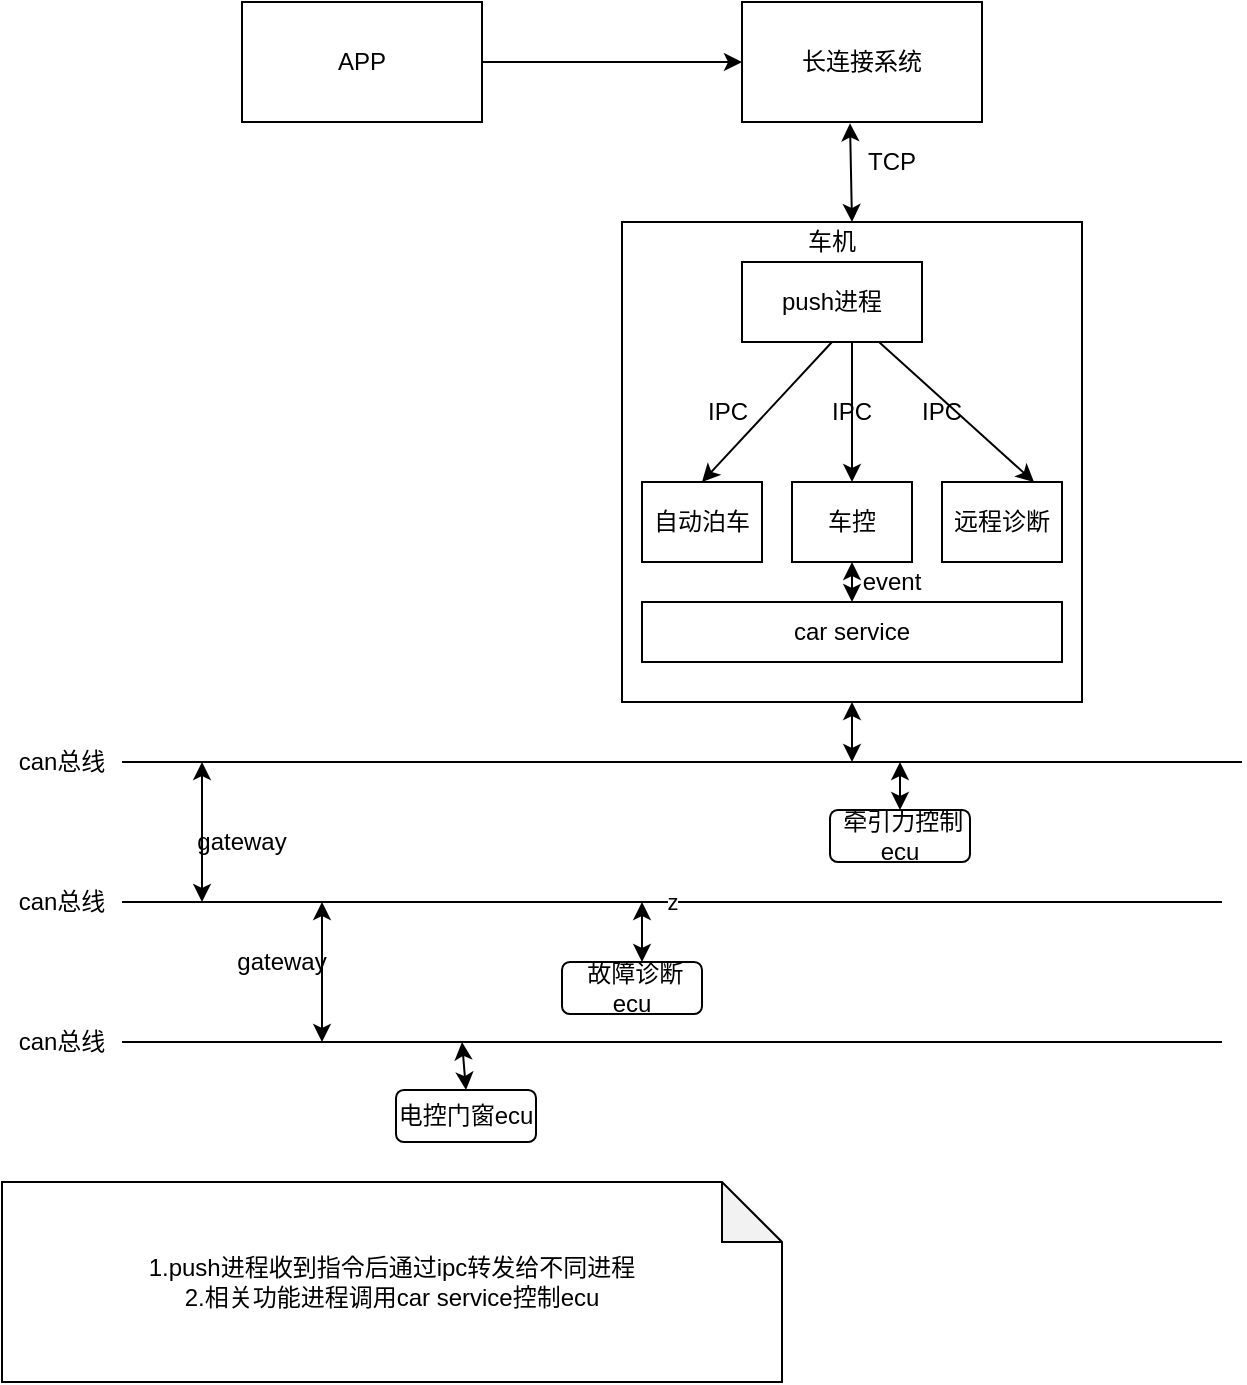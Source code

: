 <mxfile version="12.3.9" type="github" pages="1">
  <diagram id="lIEj3yTJJtI_6PWhw0XE" name="第 1 页">
    <mxGraphModel dx="768" dy="423" grid="1" gridSize="10" guides="1" tooltips="1" connect="0" arrows="1" fold="1" page="1" pageScale="1" pageWidth="827" pageHeight="1169" math="0" shadow="0">
      <root>
        <mxCell id="0"/>
        <mxCell id="1" parent="0"/>
        <mxCell id="SwAw4xg88gmh7lAkYRVZ-1" value="" style="rounded=0;whiteSpace=wrap;html=1;" vertex="1" parent="1">
          <mxGeometry x="380" y="150" width="230" height="240" as="geometry"/>
        </mxCell>
        <mxCell id="SwAw4xg88gmh7lAkYRVZ-2" value="自动泊车" style="rounded=0;whiteSpace=wrap;html=1;" vertex="1" parent="1">
          <mxGeometry x="390" y="280" width="60" height="40" as="geometry"/>
        </mxCell>
        <mxCell id="SwAw4xg88gmh7lAkYRVZ-3" value="车机" style="text;html=1;strokeColor=none;fillColor=none;align=center;verticalAlign=middle;whiteSpace=wrap;rounded=0;" vertex="1" parent="1">
          <mxGeometry x="465" y="190" width="40" height="20" as="geometry"/>
        </mxCell>
        <mxCell id="SwAw4xg88gmh7lAkYRVZ-12" value="push进程" style="rounded=0;whiteSpace=wrap;html=1;" vertex="1" parent="1">
          <mxGeometry x="440" y="170" width="90" height="40" as="geometry"/>
        </mxCell>
        <mxCell id="SwAw4xg88gmh7lAkYRVZ-13" value="车控" style="rounded=0;whiteSpace=wrap;html=1;" vertex="1" parent="1">
          <mxGeometry x="465" y="280" width="60" height="40" as="geometry"/>
        </mxCell>
        <mxCell id="SwAw4xg88gmh7lAkYRVZ-14" style="edgeStyle=orthogonalEdgeStyle;rounded=0;orthogonalLoop=1;jettySize=auto;html=1;exitX=0.5;exitY=1;exitDx=0;exitDy=0;" edge="1" parent="1" source="SwAw4xg88gmh7lAkYRVZ-13" target="SwAw4xg88gmh7lAkYRVZ-13">
          <mxGeometry relative="1" as="geometry"/>
        </mxCell>
        <mxCell id="SwAw4xg88gmh7lAkYRVZ-15" value="远程诊断" style="rounded=0;whiteSpace=wrap;html=1;" vertex="1" parent="1">
          <mxGeometry x="540" y="280" width="60" height="40" as="geometry"/>
        </mxCell>
        <mxCell id="SwAw4xg88gmh7lAkYRVZ-16" value="car service" style="rounded=0;whiteSpace=wrap;html=1;" vertex="1" parent="1">
          <mxGeometry x="390" y="340" width="210" height="30" as="geometry"/>
        </mxCell>
        <mxCell id="SwAw4xg88gmh7lAkYRVZ-17" value="" style="endArrow=none;html=1;" edge="1" parent="1">
          <mxGeometry width="50" height="50" relative="1" as="geometry">
            <mxPoint x="130" y="420" as="sourcePoint"/>
            <mxPoint x="690" y="420" as="targetPoint"/>
          </mxGeometry>
        </mxCell>
        <mxCell id="SwAw4xg88gmh7lAkYRVZ-18" value="z" style="endArrow=none;html=1;" edge="1" parent="1">
          <mxGeometry width="50" height="50" relative="1" as="geometry">
            <mxPoint x="130" y="490" as="sourcePoint"/>
            <mxPoint x="680" y="490" as="targetPoint"/>
          </mxGeometry>
        </mxCell>
        <mxCell id="SwAw4xg88gmh7lAkYRVZ-19" value="" style="endArrow=none;html=1;" edge="1" parent="1">
          <mxGeometry width="50" height="50" relative="1" as="geometry">
            <mxPoint x="130" y="560" as="sourcePoint"/>
            <mxPoint x="680" y="560" as="targetPoint"/>
          </mxGeometry>
        </mxCell>
        <mxCell id="SwAw4xg88gmh7lAkYRVZ-22" value="" style="endArrow=classic;startArrow=classic;html=1;" edge="1" parent="1">
          <mxGeometry width="50" height="50" relative="1" as="geometry">
            <mxPoint x="170" y="490" as="sourcePoint"/>
            <mxPoint x="170" y="420" as="targetPoint"/>
          </mxGeometry>
        </mxCell>
        <mxCell id="SwAw4xg88gmh7lAkYRVZ-23" value="" style="endArrow=classic;startArrow=classic;html=1;" edge="1" parent="1">
          <mxGeometry width="50" height="50" relative="1" as="geometry">
            <mxPoint x="230" y="560" as="sourcePoint"/>
            <mxPoint x="230" y="490" as="targetPoint"/>
          </mxGeometry>
        </mxCell>
        <mxCell id="SwAw4xg88gmh7lAkYRVZ-24" value="gateway" style="text;html=1;strokeColor=none;fillColor=none;align=center;verticalAlign=middle;whiteSpace=wrap;rounded=0;" vertex="1" parent="1">
          <mxGeometry x="170" y="450" width="40" height="20" as="geometry"/>
        </mxCell>
        <mxCell id="SwAw4xg88gmh7lAkYRVZ-25" value="gateway" style="text;html=1;strokeColor=none;fillColor=none;align=center;verticalAlign=middle;whiteSpace=wrap;rounded=0;" vertex="1" parent="1">
          <mxGeometry x="190" y="510" width="40" height="20" as="geometry"/>
        </mxCell>
        <mxCell id="SwAw4xg88gmh7lAkYRVZ-26" value="can总线" style="text;html=1;strokeColor=none;fillColor=none;align=center;verticalAlign=middle;whiteSpace=wrap;rounded=0;" vertex="1" parent="1">
          <mxGeometry x="70" y="410" width="60" height="20" as="geometry"/>
        </mxCell>
        <mxCell id="SwAw4xg88gmh7lAkYRVZ-27" value="can总线" style="text;html=1;strokeColor=none;fillColor=none;align=center;verticalAlign=middle;whiteSpace=wrap;rounded=0;" vertex="1" parent="1">
          <mxGeometry x="70" y="480" width="60" height="20" as="geometry"/>
        </mxCell>
        <mxCell id="SwAw4xg88gmh7lAkYRVZ-28" value="can总线" style="text;html=1;strokeColor=none;fillColor=none;align=center;verticalAlign=middle;whiteSpace=wrap;rounded=0;" vertex="1" parent="1">
          <mxGeometry x="70" y="550" width="60" height="20" as="geometry"/>
        </mxCell>
        <mxCell id="SwAw4xg88gmh7lAkYRVZ-30" value="电控门窗ecu" style="rounded=1;whiteSpace=wrap;html=1;" vertex="1" parent="1">
          <mxGeometry x="267" y="584" width="70" height="26" as="geometry"/>
        </mxCell>
        <mxCell id="SwAw4xg88gmh7lAkYRVZ-31" value="&amp;nbsp;故障诊断ecu" style="rounded=1;whiteSpace=wrap;html=1;" vertex="1" parent="1">
          <mxGeometry x="350" y="520" width="70" height="26" as="geometry"/>
        </mxCell>
        <mxCell id="SwAw4xg88gmh7lAkYRVZ-32" value="&amp;nbsp;牵引力控制ecu" style="rounded=1;whiteSpace=wrap;html=1;" vertex="1" parent="1">
          <mxGeometry x="484" y="444" width="70" height="26" as="geometry"/>
        </mxCell>
        <mxCell id="SwAw4xg88gmh7lAkYRVZ-33" value="" style="endArrow=classic;startArrow=classic;html=1;exitX=0.5;exitY=0;exitDx=0;exitDy=0;" edge="1" parent="1" source="SwAw4xg88gmh7lAkYRVZ-32">
          <mxGeometry width="50" height="50" relative="1" as="geometry">
            <mxPoint x="70" y="680" as="sourcePoint"/>
            <mxPoint x="519" y="420" as="targetPoint"/>
          </mxGeometry>
        </mxCell>
        <mxCell id="SwAw4xg88gmh7lAkYRVZ-34" value="" style="endArrow=classic;startArrow=classic;html=1;" edge="1" parent="1">
          <mxGeometry width="50" height="50" relative="1" as="geometry">
            <mxPoint x="390" y="520" as="sourcePoint"/>
            <mxPoint x="390" y="490" as="targetPoint"/>
          </mxGeometry>
        </mxCell>
        <mxCell id="SwAw4xg88gmh7lAkYRVZ-35" value="" style="endArrow=classic;startArrow=classic;html=1;exitX=0.5;exitY=0;exitDx=0;exitDy=0;" edge="1" parent="1" source="SwAw4xg88gmh7lAkYRVZ-30">
          <mxGeometry width="50" height="50" relative="1" as="geometry">
            <mxPoint x="70" y="680" as="sourcePoint"/>
            <mxPoint x="300" y="560" as="targetPoint"/>
          </mxGeometry>
        </mxCell>
        <mxCell id="SwAw4xg88gmh7lAkYRVZ-37" value="" style="endArrow=classic;html=1;exitX=0.5;exitY=1;exitDx=0;exitDy=0;entryX=0.5;entryY=0;entryDx=0;entryDy=0;" edge="1" parent="1" source="SwAw4xg88gmh7lAkYRVZ-12" target="SwAw4xg88gmh7lAkYRVZ-2">
          <mxGeometry width="50" height="50" relative="1" as="geometry">
            <mxPoint x="70" y="680" as="sourcePoint"/>
            <mxPoint x="120" y="630" as="targetPoint"/>
          </mxGeometry>
        </mxCell>
        <mxCell id="SwAw4xg88gmh7lAkYRVZ-39" value="" style="endArrow=classic;html=1;entryX=0.75;entryY=0;entryDx=0;entryDy=0;exitX=0.75;exitY=1;exitDx=0;exitDy=0;" edge="1" parent="1">
          <mxGeometry width="50" height="50" relative="1" as="geometry">
            <mxPoint x="508.5" y="210" as="sourcePoint"/>
            <mxPoint x="586" y="280" as="targetPoint"/>
          </mxGeometry>
        </mxCell>
        <mxCell id="SwAw4xg88gmh7lAkYRVZ-40" value="IPC" style="text;html=1;strokeColor=none;fillColor=none;align=center;verticalAlign=middle;whiteSpace=wrap;rounded=0;" vertex="1" parent="1">
          <mxGeometry x="413" y="235" width="40" height="20" as="geometry"/>
        </mxCell>
        <mxCell id="SwAw4xg88gmh7lAkYRVZ-43" value="IPC" style="text;html=1;strokeColor=none;fillColor=none;align=center;verticalAlign=middle;whiteSpace=wrap;rounded=0;" vertex="1" parent="1">
          <mxGeometry x="520" y="235" width="40" height="20" as="geometry"/>
        </mxCell>
        <mxCell id="SwAw4xg88gmh7lAkYRVZ-46" value="" style="endArrow=classic;html=1;exitX=0.75;exitY=1;exitDx=0;exitDy=0;" edge="1" parent="1" source="SwAw4xg88gmh7lAkYRVZ-3" target="SwAw4xg88gmh7lAkYRVZ-13">
          <mxGeometry width="50" height="50" relative="1" as="geometry">
            <mxPoint x="350" y="280" as="sourcePoint"/>
            <mxPoint x="290" y="360" as="targetPoint"/>
          </mxGeometry>
        </mxCell>
        <mxCell id="SwAw4xg88gmh7lAkYRVZ-47" value="IPC" style="text;html=1;strokeColor=none;fillColor=none;align=center;verticalAlign=middle;whiteSpace=wrap;rounded=0;" vertex="1" parent="1">
          <mxGeometry x="475" y="235" width="40" height="20" as="geometry"/>
        </mxCell>
        <mxCell id="SwAw4xg88gmh7lAkYRVZ-48" value="长连接系统" style="rounded=0;whiteSpace=wrap;html=1;" vertex="1" parent="1">
          <mxGeometry x="440" y="40" width="120" height="60" as="geometry"/>
        </mxCell>
        <mxCell id="SwAw4xg88gmh7lAkYRVZ-49" value="APP" style="rounded=0;whiteSpace=wrap;html=1;" vertex="1" parent="1">
          <mxGeometry x="190" y="40" width="120" height="60" as="geometry"/>
        </mxCell>
        <mxCell id="SwAw4xg88gmh7lAkYRVZ-50" value="" style="endArrow=classic;html=1;entryX=0;entryY=0.5;entryDx=0;entryDy=0;exitX=1;exitY=0.5;exitDx=0;exitDy=0;" edge="1" parent="1" source="SwAw4xg88gmh7lAkYRVZ-49" target="SwAw4xg88gmh7lAkYRVZ-48">
          <mxGeometry width="50" height="50" relative="1" as="geometry">
            <mxPoint x="110" y="380" as="sourcePoint"/>
            <mxPoint x="200" y="300" as="targetPoint"/>
          </mxGeometry>
        </mxCell>
        <mxCell id="SwAw4xg88gmh7lAkYRVZ-52" value="" style="endArrow=classic;startArrow=classic;html=1;entryX=0.45;entryY=1.011;entryDx=0;entryDy=0;entryPerimeter=0;exitX=0.5;exitY=0;exitDx=0;exitDy=0;" edge="1" parent="1" source="SwAw4xg88gmh7lAkYRVZ-1" target="SwAw4xg88gmh7lAkYRVZ-48">
          <mxGeometry width="50" height="50" relative="1" as="geometry">
            <mxPoint x="220" y="340" as="sourcePoint"/>
            <mxPoint x="330" y="300" as="targetPoint"/>
          </mxGeometry>
        </mxCell>
        <mxCell id="SwAw4xg88gmh7lAkYRVZ-53" value="TCP" style="text;html=1;strokeColor=none;fillColor=none;align=center;verticalAlign=middle;whiteSpace=wrap;rounded=0;" vertex="1" parent="1">
          <mxGeometry x="495" y="110" width="40" height="20" as="geometry"/>
        </mxCell>
        <mxCell id="SwAw4xg88gmh7lAkYRVZ-54" value="" style="endArrow=classic;startArrow=classic;html=1;entryX=0.5;entryY=1;entryDx=0;entryDy=0;" edge="1" parent="1" source="SwAw4xg88gmh7lAkYRVZ-16" target="SwAw4xg88gmh7lAkYRVZ-13">
          <mxGeometry width="50" height="50" relative="1" as="geometry">
            <mxPoint x="70" y="680" as="sourcePoint"/>
            <mxPoint x="350" y="370" as="targetPoint"/>
          </mxGeometry>
        </mxCell>
        <mxCell id="SwAw4xg88gmh7lAkYRVZ-56" value="event" style="text;html=1;strokeColor=none;fillColor=none;align=center;verticalAlign=middle;whiteSpace=wrap;rounded=0;" vertex="1" parent="1">
          <mxGeometry x="495" y="320" width="40" height="20" as="geometry"/>
        </mxCell>
        <mxCell id="SwAw4xg88gmh7lAkYRVZ-59" value="" style="endArrow=classic;startArrow=classic;html=1;entryX=0.5;entryY=1;entryDx=0;entryDy=0;" edge="1" parent="1" target="SwAw4xg88gmh7lAkYRVZ-1">
          <mxGeometry width="50" height="50" relative="1" as="geometry">
            <mxPoint x="495" y="420" as="sourcePoint"/>
            <mxPoint x="120" y="630" as="targetPoint"/>
          </mxGeometry>
        </mxCell>
        <mxCell id="SwAw4xg88gmh7lAkYRVZ-61" value="车机" style="text;html=1;strokeColor=none;fillColor=none;align=center;verticalAlign=middle;whiteSpace=wrap;rounded=0;" vertex="1" parent="1">
          <mxGeometry x="465" y="150" width="40" height="20" as="geometry"/>
        </mxCell>
        <mxCell id="SwAw4xg88gmh7lAkYRVZ-62" value="1.push进程收到指令后通过ipc转发给不同进程&lt;br&gt;2.相关功能进程调用car service控制ecu" style="shape=note;whiteSpace=wrap;html=1;backgroundOutline=1;darkOpacity=0.05;" vertex="1" parent="1">
          <mxGeometry x="70" y="630" width="390" height="100" as="geometry"/>
        </mxCell>
      </root>
    </mxGraphModel>
  </diagram>
</mxfile>
